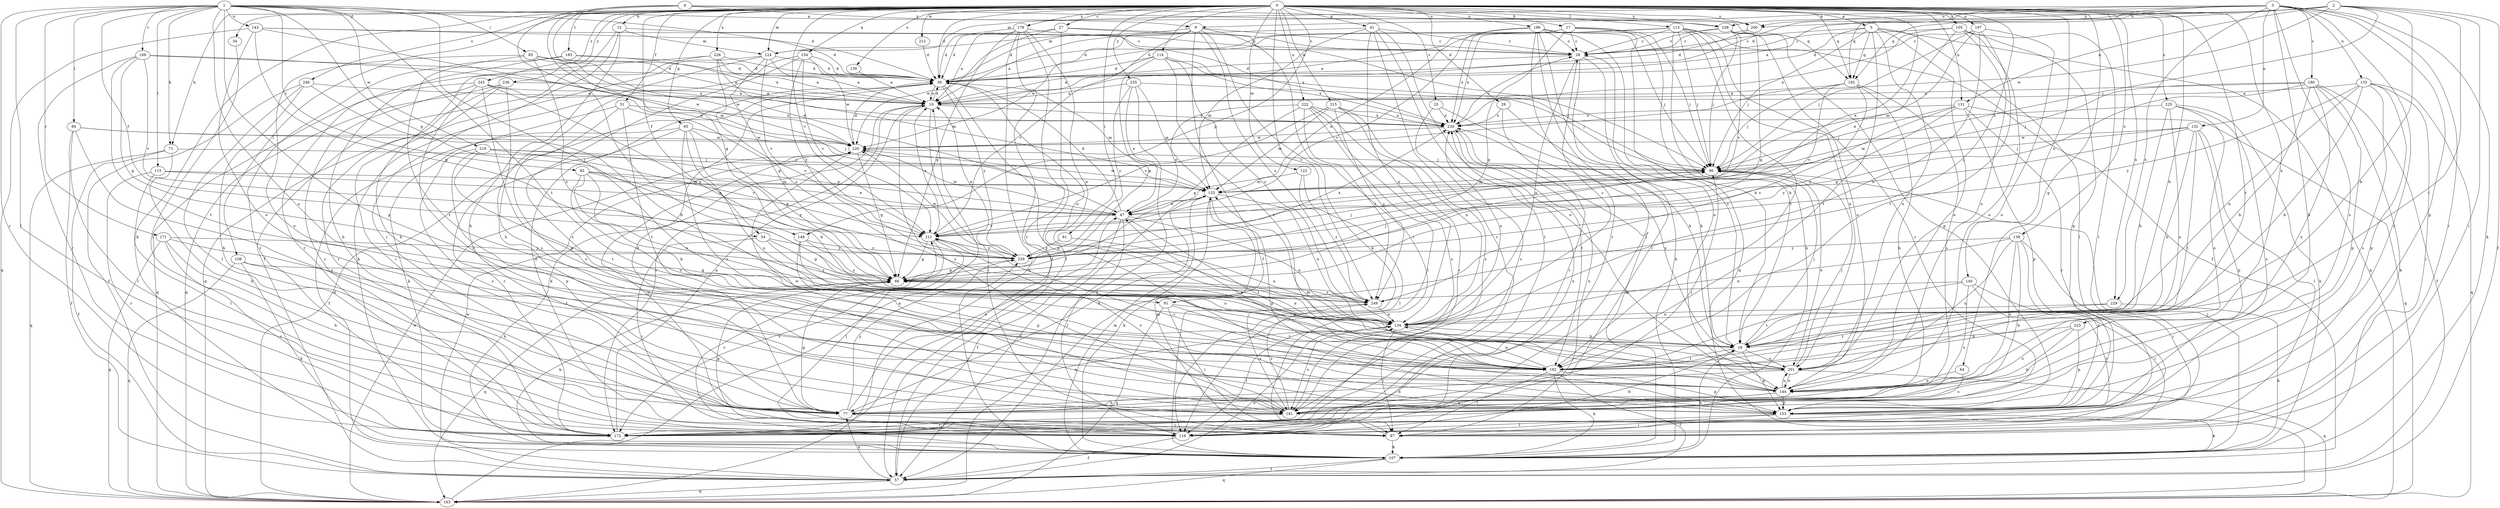 strict digraph  {
0;
1;
2;
3;
4;
5;
9;
10;
12;
17;
18;
25;
27;
28;
29;
34;
38;
41;
47;
51;
54;
57;
64;
65;
66;
71;
77;
81;
82;
84;
85;
87;
91;
96;
105;
107;
108;
113;
114;
115;
116;
122;
124;
125;
131;
132;
133;
134;
138;
139;
140;
143;
144;
148;
153;
154;
162;
163;
169;
171;
172;
179;
180;
181;
183;
192;
196;
197;
200;
201;
211;
212;
215;
219;
220;
222;
223;
225;
226;
229;
230;
235;
236;
238;
239;
243;
246;
249;
0 -> 5  [label=a];
0 -> 12  [label=b];
0 -> 17  [label=b];
0 -> 18  [label=b];
0 -> 25  [label=c];
0 -> 27  [label=c];
0 -> 29  [label=d];
0 -> 34  [label=d];
0 -> 38  [label=d];
0 -> 41  [label=e];
0 -> 47  [label=e];
0 -> 51  [label=f];
0 -> 54  [label=f];
0 -> 64  [label=g];
0 -> 65  [label=g];
0 -> 71  [label=h];
0 -> 81  [label=i];
0 -> 91  [label=j];
0 -> 105  [label=k];
0 -> 107  [label=k];
0 -> 108  [label=l];
0 -> 113  [label=l];
0 -> 114  [label=l];
0 -> 122  [label=m];
0 -> 124  [label=m];
0 -> 131  [label=n];
0 -> 138  [label=o];
0 -> 139  [label=o];
0 -> 140  [label=o];
0 -> 148  [label=p];
0 -> 154  [label=q];
0 -> 162  [label=q];
0 -> 179  [label=s];
0 -> 183  [label=t];
0 -> 192  [label=t];
0 -> 196  [label=u];
0 -> 197  [label=u];
0 -> 200  [label=u];
0 -> 211  [label=v];
0 -> 212  [label=w];
0 -> 215  [label=w];
0 -> 222  [label=x];
0 -> 223  [label=x];
0 -> 225  [label=x];
0 -> 226  [label=x];
0 -> 229  [label=x];
0 -> 235  [label=y];
0 -> 236  [label=y];
0 -> 238  [label=y];
0 -> 243  [label=z];
0 -> 246  [label=z];
0 -> 249  [label=z];
1 -> 9  [label=a];
1 -> 38  [label=d];
1 -> 54  [label=f];
1 -> 71  [label=h];
1 -> 82  [label=i];
1 -> 84  [label=i];
1 -> 85  [label=i];
1 -> 91  [label=j];
1 -> 115  [label=l];
1 -> 116  [label=l];
1 -> 143  [label=o];
1 -> 144  [label=o];
1 -> 148  [label=p];
1 -> 153  [label=p];
1 -> 169  [label=r];
1 -> 171  [label=r];
1 -> 172  [label=r];
1 -> 192  [label=t];
1 -> 219  [label=w];
2 -> 9  [label=a];
2 -> 18  [label=b];
2 -> 57  [label=f];
2 -> 87  [label=i];
2 -> 96  [label=j];
2 -> 131  [label=n];
2 -> 162  [label=q];
2 -> 192  [label=t];
2 -> 200  [label=u];
2 -> 220  [label=w];
2 -> 238  [label=y];
3 -> 10  [label=a];
3 -> 38  [label=d];
3 -> 77  [label=h];
3 -> 87  [label=i];
3 -> 107  [label=k];
3 -> 124  [label=m];
3 -> 132  [label=n];
3 -> 133  [label=n];
3 -> 153  [label=p];
3 -> 162  [label=q];
3 -> 172  [label=r];
3 -> 180  [label=s];
3 -> 181  [label=s];
3 -> 200  [label=u];
3 -> 229  [label=x];
4 -> 47  [label=e];
4 -> 66  [label=g];
4 -> 162  [label=q];
4 -> 200  [label=u];
4 -> 238  [label=y];
4 -> 249  [label=z];
5 -> 28  [label=c];
5 -> 38  [label=d];
5 -> 96  [label=j];
5 -> 116  [label=l];
5 -> 144  [label=o];
5 -> 162  [label=q];
5 -> 163  [label=q];
5 -> 192  [label=t];
5 -> 201  [label=u];
9 -> 28  [label=c];
9 -> 38  [label=d];
9 -> 57  [label=f];
9 -> 87  [label=i];
9 -> 107  [label=k];
9 -> 124  [label=m];
9 -> 211  [label=v];
9 -> 220  [label=w];
9 -> 249  [label=z];
10 -> 38  [label=d];
10 -> 87  [label=i];
10 -> 107  [label=k];
10 -> 172  [label=r];
10 -> 181  [label=s];
10 -> 230  [label=x];
12 -> 57  [label=f];
12 -> 77  [label=h];
12 -> 87  [label=i];
12 -> 124  [label=m];
12 -> 230  [label=x];
17 -> 18  [label=b];
17 -> 28  [label=c];
17 -> 47  [label=e];
17 -> 66  [label=g];
17 -> 96  [label=j];
17 -> 163  [label=q];
17 -> 230  [label=x];
18 -> 28  [label=c];
18 -> 96  [label=j];
18 -> 153  [label=p];
18 -> 192  [label=t];
18 -> 201  [label=u];
25 -> 18  [label=b];
25 -> 181  [label=s];
25 -> 230  [label=x];
27 -> 28  [label=c];
27 -> 38  [label=d];
27 -> 57  [label=f];
27 -> 96  [label=j];
27 -> 220  [label=w];
28 -> 38  [label=d];
28 -> 107  [label=k];
28 -> 116  [label=l];
28 -> 134  [label=n];
29 -> 18  [label=b];
29 -> 172  [label=r];
29 -> 230  [label=x];
34 -> 116  [label=l];
38 -> 10  [label=a];
38 -> 125  [label=m];
38 -> 134  [label=n];
38 -> 153  [label=p];
38 -> 239  [label=y];
41 -> 10  [label=a];
41 -> 28  [label=c];
41 -> 116  [label=l];
41 -> 125  [label=m];
41 -> 134  [label=n];
41 -> 144  [label=o];
41 -> 172  [label=r];
47 -> 38  [label=d];
47 -> 57  [label=f];
47 -> 116  [label=l];
47 -> 134  [label=n];
47 -> 192  [label=t];
47 -> 211  [label=v];
47 -> 220  [label=w];
51 -> 107  [label=k];
51 -> 181  [label=s];
51 -> 192  [label=t];
51 -> 211  [label=v];
51 -> 230  [label=x];
54 -> 66  [label=g];
54 -> 87  [label=i];
54 -> 239  [label=y];
54 -> 249  [label=z];
57 -> 77  [label=h];
57 -> 134  [label=n];
57 -> 163  [label=q];
57 -> 220  [label=w];
64 -> 144  [label=o];
64 -> 181  [label=s];
65 -> 18  [label=b];
65 -> 57  [label=f];
65 -> 66  [label=g];
65 -> 144  [label=o];
65 -> 172  [label=r];
65 -> 201  [label=u];
65 -> 220  [label=w];
66 -> 96  [label=j];
66 -> 107  [label=k];
66 -> 134  [label=n];
66 -> 163  [label=q];
66 -> 249  [label=z];
71 -> 57  [label=f];
71 -> 77  [label=h];
71 -> 96  [label=j];
71 -> 163  [label=q];
77 -> 38  [label=d];
77 -> 47  [label=e];
77 -> 66  [label=g];
77 -> 87  [label=i];
77 -> 134  [label=n];
77 -> 239  [label=y];
81 -> 134  [label=n];
81 -> 239  [label=y];
82 -> 18  [label=b];
82 -> 47  [label=e];
82 -> 125  [label=m];
82 -> 134  [label=n];
82 -> 201  [label=u];
82 -> 239  [label=y];
84 -> 57  [label=f];
84 -> 96  [label=j];
84 -> 116  [label=l];
84 -> 181  [label=s];
84 -> 220  [label=w];
85 -> 10  [label=a];
85 -> 38  [label=d];
85 -> 144  [label=o];
85 -> 192  [label=t];
85 -> 220  [label=w];
85 -> 230  [label=x];
85 -> 249  [label=z];
87 -> 107  [label=k];
87 -> 125  [label=m];
87 -> 220  [label=w];
87 -> 230  [label=x];
91 -> 87  [label=i];
91 -> 134  [label=n];
91 -> 163  [label=q];
91 -> 192  [label=t];
96 -> 125  [label=m];
96 -> 201  [label=u];
105 -> 28  [label=c];
105 -> 47  [label=e];
105 -> 116  [label=l];
105 -> 144  [label=o];
105 -> 153  [label=p];
105 -> 201  [label=u];
105 -> 230  [label=x];
107 -> 18  [label=b];
107 -> 57  [label=f];
107 -> 96  [label=j];
107 -> 125  [label=m];
107 -> 163  [label=q];
107 -> 211  [label=v];
107 -> 239  [label=y];
108 -> 66  [label=g];
108 -> 77  [label=h];
108 -> 107  [label=k];
108 -> 163  [label=q];
113 -> 10  [label=a];
113 -> 28  [label=c];
113 -> 38  [label=d];
113 -> 57  [label=f];
113 -> 96  [label=j];
113 -> 107  [label=k];
113 -> 172  [label=r];
113 -> 192  [label=t];
113 -> 201  [label=u];
114 -> 10  [label=a];
114 -> 38  [label=d];
114 -> 66  [label=g];
114 -> 96  [label=j];
114 -> 192  [label=t];
114 -> 230  [label=x];
114 -> 249  [label=z];
115 -> 47  [label=e];
115 -> 116  [label=l];
115 -> 125  [label=m];
115 -> 172  [label=r];
116 -> 18  [label=b];
116 -> 38  [label=d];
116 -> 57  [label=f];
116 -> 66  [label=g];
116 -> 230  [label=x];
122 -> 116  [label=l];
122 -> 125  [label=m];
122 -> 249  [label=z];
124 -> 10  [label=a];
124 -> 38  [label=d];
124 -> 66  [label=g];
124 -> 107  [label=k];
124 -> 163  [label=q];
124 -> 211  [label=v];
125 -> 47  [label=e];
125 -> 57  [label=f];
125 -> 77  [label=h];
125 -> 107  [label=k];
125 -> 134  [label=n];
125 -> 153  [label=p];
125 -> 220  [label=w];
131 -> 96  [label=j];
131 -> 125  [label=m];
131 -> 153  [label=p];
131 -> 163  [label=q];
131 -> 172  [label=r];
131 -> 230  [label=x];
131 -> 239  [label=y];
132 -> 18  [label=b];
132 -> 96  [label=j];
132 -> 116  [label=l];
132 -> 153  [label=p];
132 -> 192  [label=t];
132 -> 220  [label=w];
132 -> 239  [label=y];
133 -> 10  [label=a];
133 -> 18  [label=b];
133 -> 87  [label=i];
133 -> 134  [label=n];
133 -> 153  [label=p];
133 -> 163  [label=q];
133 -> 181  [label=s];
133 -> 239  [label=y];
134 -> 18  [label=b];
134 -> 28  [label=c];
134 -> 87  [label=i];
134 -> 116  [label=l];
134 -> 181  [label=s];
134 -> 230  [label=x];
138 -> 77  [label=h];
138 -> 87  [label=i];
138 -> 134  [label=n];
138 -> 144  [label=o];
138 -> 153  [label=p];
138 -> 201  [label=u];
138 -> 239  [label=y];
139 -> 10  [label=a];
140 -> 87  [label=i];
140 -> 172  [label=r];
140 -> 181  [label=s];
140 -> 192  [label=t];
140 -> 249  [label=z];
143 -> 28  [label=c];
143 -> 38  [label=d];
143 -> 66  [label=g];
143 -> 125  [label=m];
143 -> 144  [label=o];
143 -> 163  [label=q];
144 -> 77  [label=h];
144 -> 125  [label=m];
144 -> 153  [label=p];
144 -> 181  [label=s];
144 -> 201  [label=u];
144 -> 211  [label=v];
148 -> 153  [label=p];
148 -> 201  [label=u];
148 -> 239  [label=y];
148 -> 249  [label=z];
153 -> 87  [label=i];
153 -> 107  [label=k];
153 -> 116  [label=l];
154 -> 38  [label=d];
154 -> 77  [label=h];
154 -> 181  [label=s];
154 -> 211  [label=v];
154 -> 220  [label=w];
154 -> 239  [label=y];
162 -> 10  [label=a];
162 -> 77  [label=h];
162 -> 96  [label=j];
162 -> 181  [label=s];
162 -> 211  [label=v];
162 -> 249  [label=z];
163 -> 10  [label=a];
163 -> 38  [label=d];
163 -> 220  [label=w];
169 -> 38  [label=d];
169 -> 66  [label=g];
169 -> 172  [label=r];
169 -> 192  [label=t];
169 -> 211  [label=v];
169 -> 220  [label=w];
171 -> 77  [label=h];
171 -> 163  [label=q];
171 -> 172  [label=r];
171 -> 192  [label=t];
171 -> 239  [label=y];
172 -> 10  [label=a];
179 -> 10  [label=a];
179 -> 28  [label=c];
179 -> 38  [label=d];
179 -> 57  [label=f];
179 -> 66  [label=g];
179 -> 134  [label=n];
179 -> 163  [label=q];
179 -> 172  [label=r];
180 -> 10  [label=a];
180 -> 18  [label=b];
180 -> 57  [label=f];
180 -> 66  [label=g];
180 -> 96  [label=j];
180 -> 107  [label=k];
180 -> 144  [label=o];
180 -> 153  [label=p];
181 -> 96  [label=j];
181 -> 172  [label=r];
181 -> 211  [label=v];
181 -> 220  [label=w];
181 -> 249  [label=z];
183 -> 10  [label=a];
183 -> 38  [label=d];
183 -> 77  [label=h];
183 -> 172  [label=r];
192 -> 47  [label=e];
192 -> 57  [label=f];
192 -> 87  [label=i];
192 -> 107  [label=k];
192 -> 134  [label=n];
192 -> 153  [label=p];
196 -> 18  [label=b];
196 -> 28  [label=c];
196 -> 96  [label=j];
196 -> 116  [label=l];
196 -> 144  [label=o];
196 -> 172  [label=r];
196 -> 211  [label=v];
196 -> 230  [label=x];
197 -> 28  [label=c];
197 -> 96  [label=j];
197 -> 125  [label=m];
197 -> 134  [label=n];
197 -> 144  [label=o];
197 -> 192  [label=t];
200 -> 28  [label=c];
200 -> 38  [label=d];
201 -> 66  [label=g];
201 -> 77  [label=h];
201 -> 96  [label=j];
201 -> 144  [label=o];
201 -> 163  [label=q];
201 -> 230  [label=x];
211 -> 10  [label=a];
211 -> 66  [label=g];
211 -> 116  [label=l];
211 -> 172  [label=r];
211 -> 239  [label=y];
212 -> 38  [label=d];
215 -> 125  [label=m];
215 -> 134  [label=n];
215 -> 181  [label=s];
215 -> 211  [label=v];
215 -> 230  [label=x];
215 -> 249  [label=z];
219 -> 47  [label=e];
219 -> 96  [label=j];
219 -> 153  [label=p];
219 -> 181  [label=s];
219 -> 192  [label=t];
219 -> 211  [label=v];
220 -> 38  [label=d];
220 -> 66  [label=g];
220 -> 96  [label=j];
222 -> 47  [label=e];
222 -> 66  [label=g];
222 -> 116  [label=l];
222 -> 172  [label=r];
222 -> 181  [label=s];
222 -> 230  [label=x];
222 -> 249  [label=z];
223 -> 18  [label=b];
223 -> 77  [label=h];
223 -> 144  [label=o];
223 -> 153  [label=p];
225 -> 18  [label=b];
225 -> 107  [label=k];
225 -> 144  [label=o];
225 -> 181  [label=s];
225 -> 201  [label=u];
225 -> 230  [label=x];
226 -> 10  [label=a];
226 -> 38  [label=d];
226 -> 77  [label=h];
226 -> 125  [label=m];
226 -> 172  [label=r];
226 -> 249  [label=z];
229 -> 107  [label=k];
229 -> 134  [label=n];
229 -> 192  [label=t];
230 -> 28  [label=c];
230 -> 107  [label=k];
230 -> 192  [label=t];
230 -> 220  [label=w];
235 -> 10  [label=a];
235 -> 47  [label=e];
235 -> 96  [label=j];
235 -> 125  [label=m];
235 -> 163  [label=q];
235 -> 239  [label=y];
236 -> 10  [label=a];
236 -> 87  [label=i];
236 -> 163  [label=q];
236 -> 172  [label=r];
236 -> 181  [label=s];
238 -> 28  [label=c];
238 -> 38  [label=d];
238 -> 66  [label=g];
238 -> 96  [label=j];
238 -> 144  [label=o];
238 -> 153  [label=p];
238 -> 211  [label=v];
239 -> 10  [label=a];
239 -> 66  [label=g];
239 -> 96  [label=j];
239 -> 220  [label=w];
239 -> 230  [label=x];
243 -> 10  [label=a];
243 -> 66  [label=g];
243 -> 153  [label=p];
243 -> 163  [label=q];
243 -> 172  [label=r];
243 -> 181  [label=s];
243 -> 220  [label=w];
246 -> 10  [label=a];
246 -> 18  [label=b];
246 -> 57  [label=f];
246 -> 77  [label=h];
246 -> 116  [label=l];
249 -> 134  [label=n];
249 -> 181  [label=s];
}
